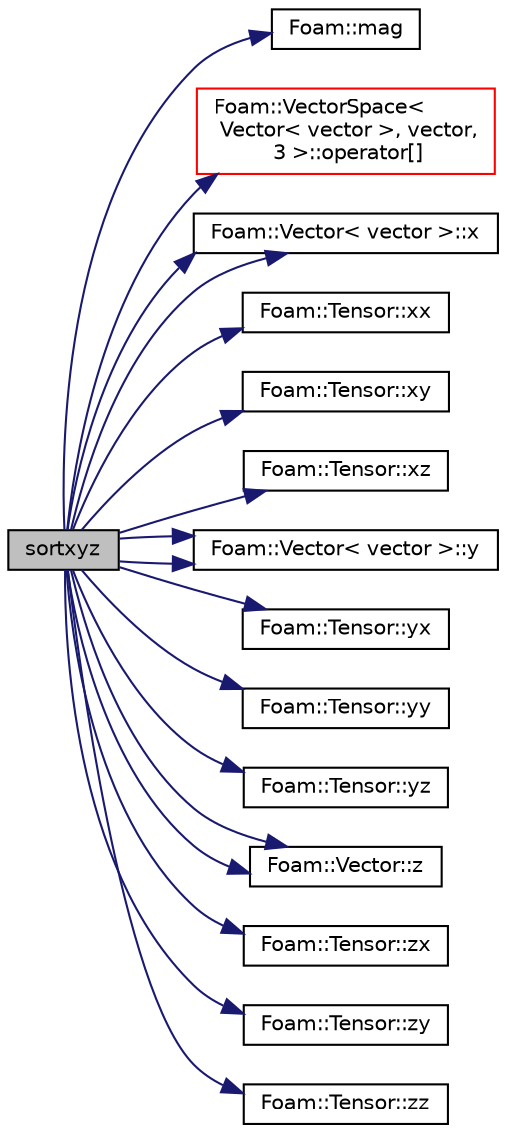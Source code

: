 digraph "sortxyz"
{
  bgcolor="transparent";
  edge [fontname="Helvetica",fontsize="10",labelfontname="Helvetica",labelfontsize="10"];
  node [fontname="Helvetica",fontsize="10",shape=record];
  rankdir="LR";
  Node424 [label="sortxyz",height=0.2,width=0.4,color="black", fillcolor="grey75", style="filled", fontcolor="black"];
  Node424 -> Node425 [color="midnightblue",fontsize="10",style="solid",fontname="Helvetica"];
  Node425 [label="Foam::mag",height=0.2,width=0.4,color="black",URL="$a21851.html#a929da2a3fdcf3dacbbe0487d3a330dae"];
  Node424 -> Node426 [color="midnightblue",fontsize="10",style="solid",fontname="Helvetica"];
  Node426 [label="Foam::VectorSpace\<\l Vector\< vector \>, vector,\l 3 \>::operator[]",height=0.2,width=0.4,color="red",URL="$a29813.html#ab115e5f485aee9d30b5582b967d071ed"];
  Node424 -> Node472 [color="midnightblue",fontsize="10",style="solid",fontname="Helvetica"];
  Node472 [label="Foam::Vector\< vector \>::x",height=0.2,width=0.4,color="black",URL="$a29749.html#a63327976e5a8359700064a02ae22548e"];
  Node424 -> Node472 [color="midnightblue",fontsize="10",style="solid",fontname="Helvetica"];
  Node424 -> Node473 [color="midnightblue",fontsize="10",style="solid",fontname="Helvetica"];
  Node473 [label="Foam::Tensor::xx",height=0.2,width=0.4,color="black",URL="$a28789.html#a1b97c7c1ed81b4fb23da8dcb71a8cd2a"];
  Node424 -> Node474 [color="midnightblue",fontsize="10",style="solid",fontname="Helvetica"];
  Node474 [label="Foam::Tensor::xy",height=0.2,width=0.4,color="black",URL="$a28789.html#aab470ae2a5eeac8c33a7b6abac6b39b3"];
  Node424 -> Node475 [color="midnightblue",fontsize="10",style="solid",fontname="Helvetica"];
  Node475 [label="Foam::Tensor::xz",height=0.2,width=0.4,color="black",URL="$a28789.html#a6c0a9bc605f3cfdfb3307b3dcf136f60"];
  Node424 -> Node476 [color="midnightblue",fontsize="10",style="solid",fontname="Helvetica"];
  Node476 [label="Foam::Vector\< vector \>::y",height=0.2,width=0.4,color="black",URL="$a29749.html#a1ee865f676fbac703a49c6654dd3ad74"];
  Node424 -> Node476 [color="midnightblue",fontsize="10",style="solid",fontname="Helvetica"];
  Node424 -> Node477 [color="midnightblue",fontsize="10",style="solid",fontname="Helvetica"];
  Node477 [label="Foam::Tensor::yx",height=0.2,width=0.4,color="black",URL="$a28789.html#a217bb42e2157c7914d7ebb0ffb730b7d"];
  Node424 -> Node478 [color="midnightblue",fontsize="10",style="solid",fontname="Helvetica"];
  Node478 [label="Foam::Tensor::yy",height=0.2,width=0.4,color="black",URL="$a28789.html#aba9d77023a5662b9c2d3639d5de555a0"];
  Node424 -> Node479 [color="midnightblue",fontsize="10",style="solid",fontname="Helvetica"];
  Node479 [label="Foam::Tensor::yz",height=0.2,width=0.4,color="black",URL="$a28789.html#a4a98b51ba7019e1cfffae8d321a823df"];
  Node424 -> Node480 [color="midnightblue",fontsize="10",style="solid",fontname="Helvetica"];
  Node480 [label="Foam::Vector::z",height=0.2,width=0.4,color="black",URL="$a29749.html#a1c8320b15610de211ec70ef966581423"];
  Node424 -> Node480 [color="midnightblue",fontsize="10",style="solid",fontname="Helvetica"];
  Node424 -> Node481 [color="midnightblue",fontsize="10",style="solid",fontname="Helvetica"];
  Node481 [label="Foam::Tensor::zx",height=0.2,width=0.4,color="black",URL="$a28789.html#ab7a45ba3b507f0b3f9d5c0bde184b151"];
  Node424 -> Node482 [color="midnightblue",fontsize="10",style="solid",fontname="Helvetica"];
  Node482 [label="Foam::Tensor::zy",height=0.2,width=0.4,color="black",URL="$a28789.html#ab7ecfba4f263d0455d4ea82f590a2612"];
  Node424 -> Node483 [color="midnightblue",fontsize="10",style="solid",fontname="Helvetica"];
  Node483 [label="Foam::Tensor::zz",height=0.2,width=0.4,color="black",URL="$a28789.html#a831c4848d01bfcc8d717b7ef92f2cd4b"];
}
